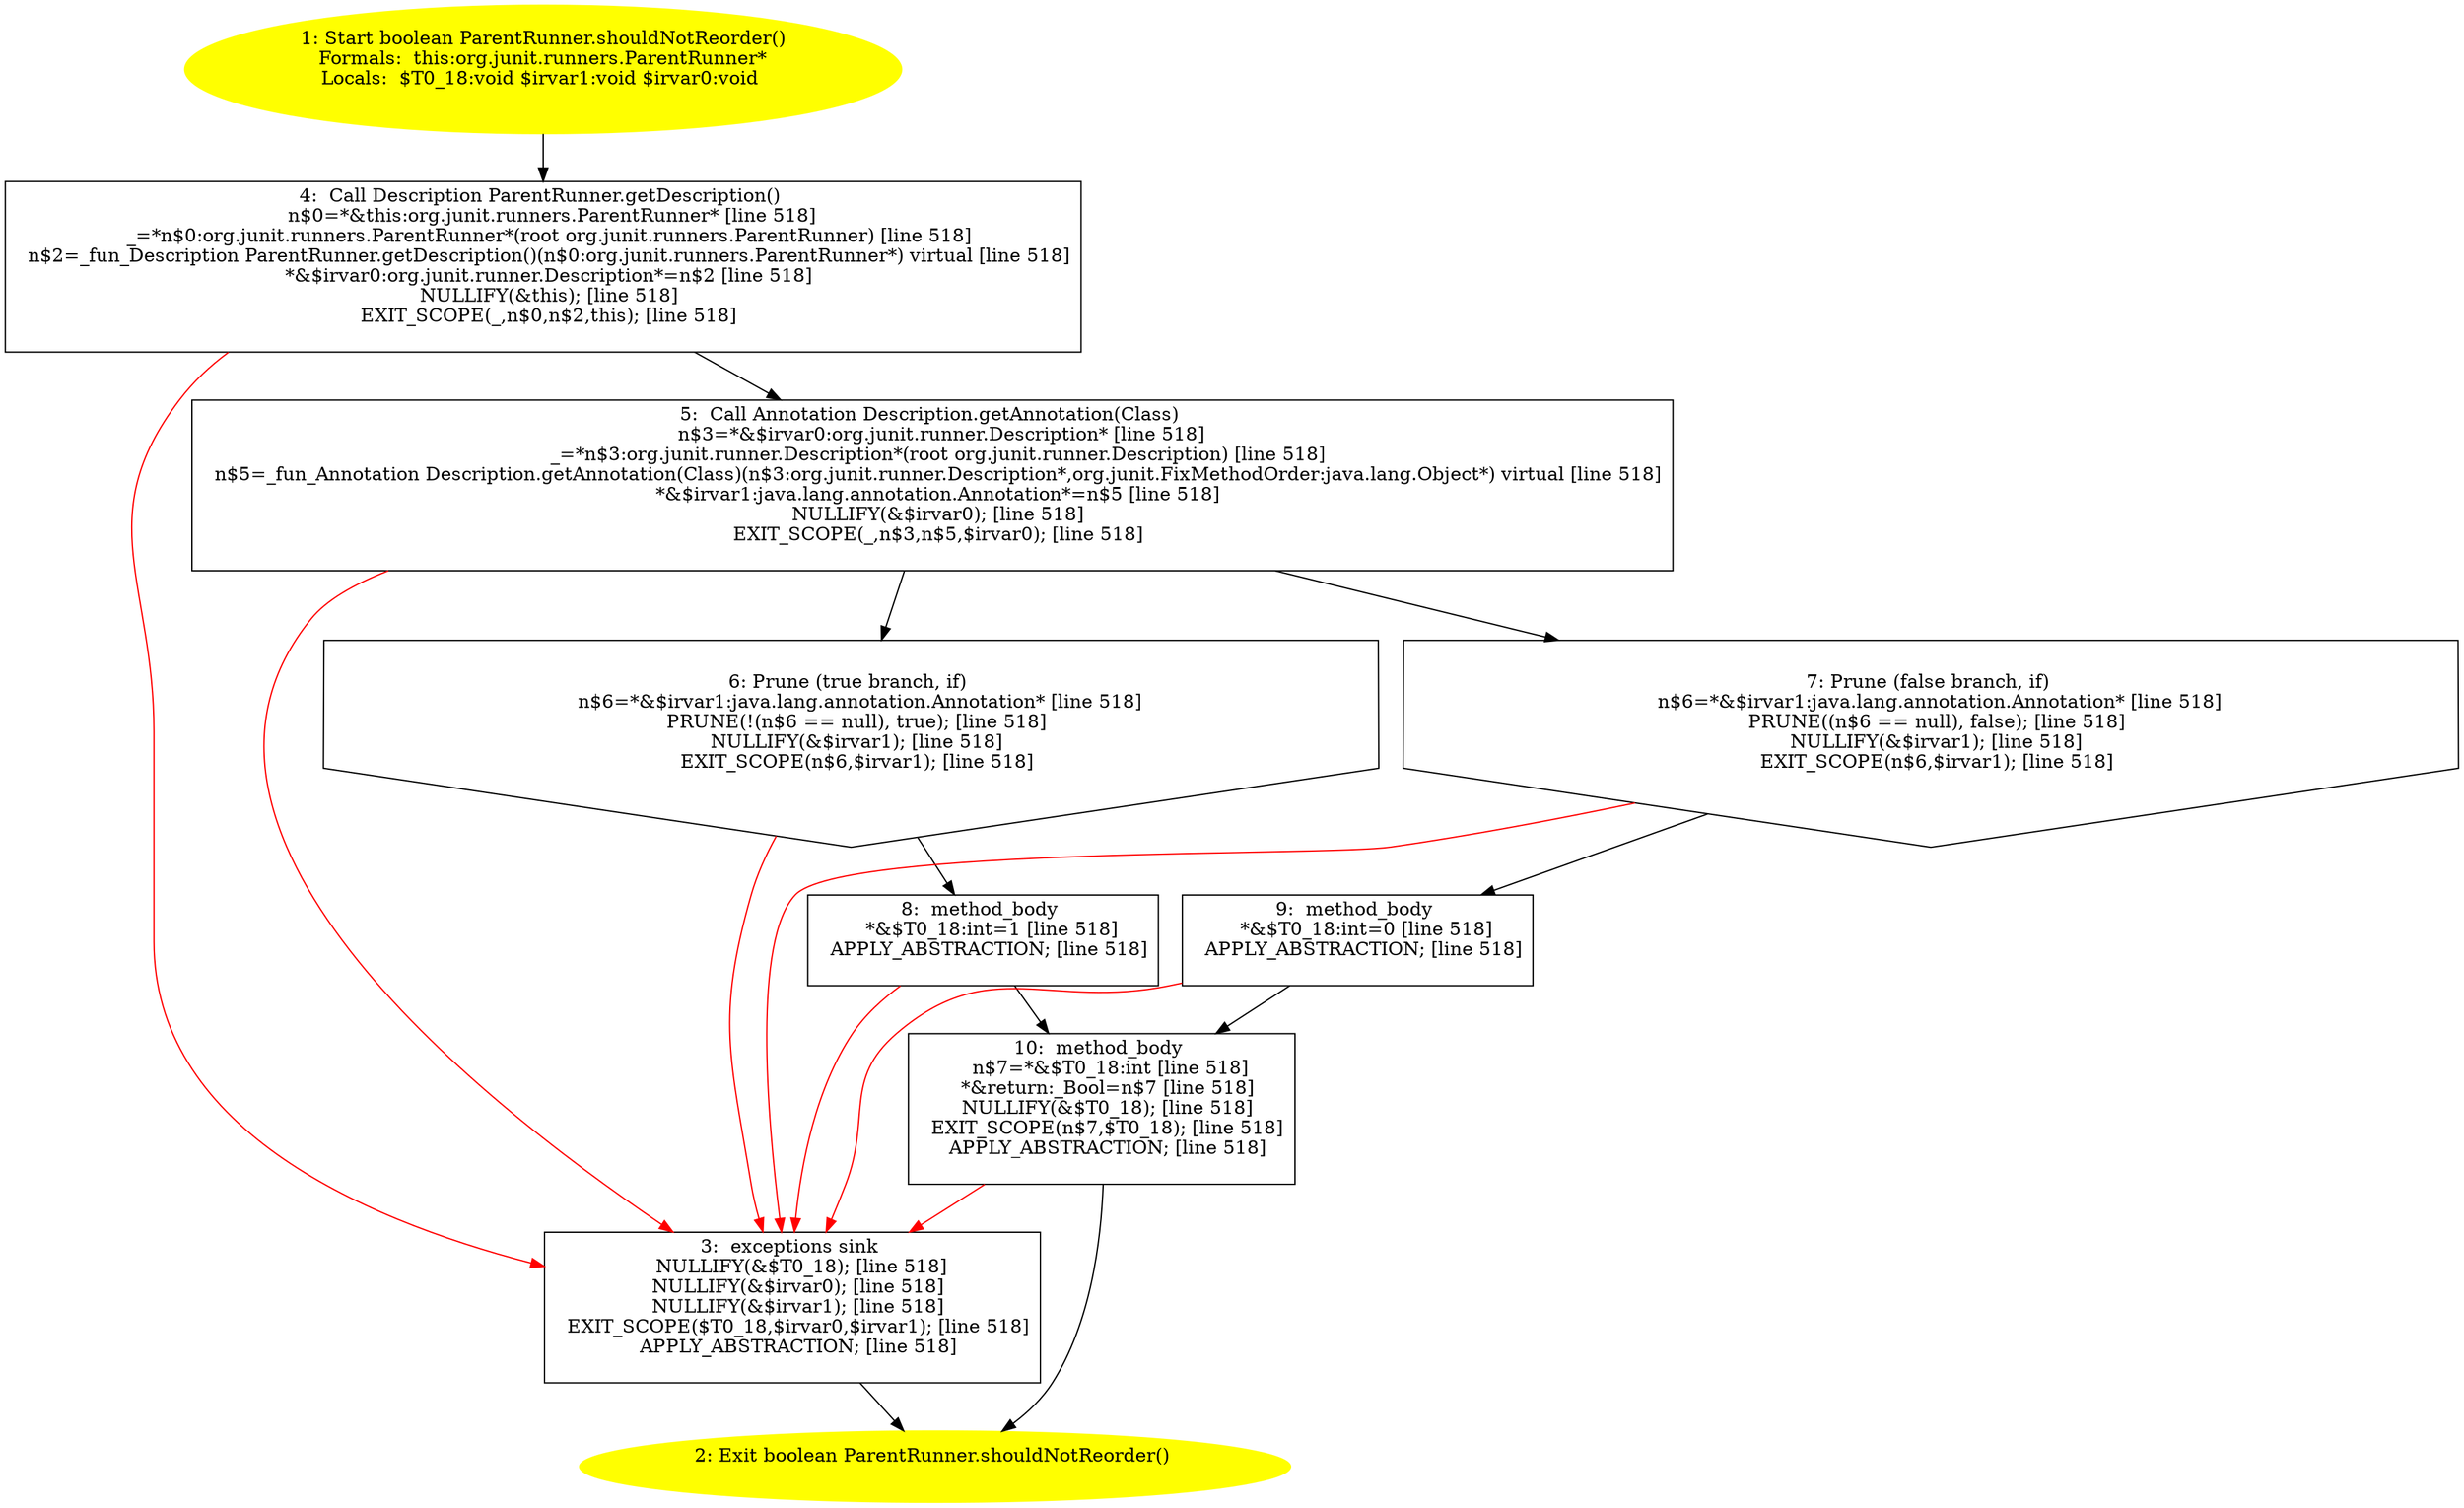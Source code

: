 /* @generated */
digraph cfg {
"org.junit.runners.ParentRunner.shouldNotReorder():boolean.106e88a5072f719781aaa627a1c7e911_1" [label="1: Start boolean ParentRunner.shouldNotReorder()\nFormals:  this:org.junit.runners.ParentRunner*\nLocals:  $T0_18:void $irvar1:void $irvar0:void \n  " color=yellow style=filled]
	

	 "org.junit.runners.ParentRunner.shouldNotReorder():boolean.106e88a5072f719781aaa627a1c7e911_1" -> "org.junit.runners.ParentRunner.shouldNotReorder():boolean.106e88a5072f719781aaa627a1c7e911_4" ;
"org.junit.runners.ParentRunner.shouldNotReorder():boolean.106e88a5072f719781aaa627a1c7e911_2" [label="2: Exit boolean ParentRunner.shouldNotReorder() \n  " color=yellow style=filled]
	

"org.junit.runners.ParentRunner.shouldNotReorder():boolean.106e88a5072f719781aaa627a1c7e911_3" [label="3:  exceptions sink \n   NULLIFY(&$T0_18); [line 518]\n  NULLIFY(&$irvar0); [line 518]\n  NULLIFY(&$irvar1); [line 518]\n  EXIT_SCOPE($T0_18,$irvar0,$irvar1); [line 518]\n  APPLY_ABSTRACTION; [line 518]\n " shape="box"]
	

	 "org.junit.runners.ParentRunner.shouldNotReorder():boolean.106e88a5072f719781aaa627a1c7e911_3" -> "org.junit.runners.ParentRunner.shouldNotReorder():boolean.106e88a5072f719781aaa627a1c7e911_2" ;
"org.junit.runners.ParentRunner.shouldNotReorder():boolean.106e88a5072f719781aaa627a1c7e911_4" [label="4:  Call Description ParentRunner.getDescription() \n   n$0=*&this:org.junit.runners.ParentRunner* [line 518]\n  _=*n$0:org.junit.runners.ParentRunner*(root org.junit.runners.ParentRunner) [line 518]\n  n$2=_fun_Description ParentRunner.getDescription()(n$0:org.junit.runners.ParentRunner*) virtual [line 518]\n  *&$irvar0:org.junit.runner.Description*=n$2 [line 518]\n  NULLIFY(&this); [line 518]\n  EXIT_SCOPE(_,n$0,n$2,this); [line 518]\n " shape="box"]
	

	 "org.junit.runners.ParentRunner.shouldNotReorder():boolean.106e88a5072f719781aaa627a1c7e911_4" -> "org.junit.runners.ParentRunner.shouldNotReorder():boolean.106e88a5072f719781aaa627a1c7e911_5" ;
	 "org.junit.runners.ParentRunner.shouldNotReorder():boolean.106e88a5072f719781aaa627a1c7e911_4" -> "org.junit.runners.ParentRunner.shouldNotReorder():boolean.106e88a5072f719781aaa627a1c7e911_3" [color="red" ];
"org.junit.runners.ParentRunner.shouldNotReorder():boolean.106e88a5072f719781aaa627a1c7e911_5" [label="5:  Call Annotation Description.getAnnotation(Class) \n   n$3=*&$irvar0:org.junit.runner.Description* [line 518]\n  _=*n$3:org.junit.runner.Description*(root org.junit.runner.Description) [line 518]\n  n$5=_fun_Annotation Description.getAnnotation(Class)(n$3:org.junit.runner.Description*,org.junit.FixMethodOrder:java.lang.Object*) virtual [line 518]\n  *&$irvar1:java.lang.annotation.Annotation*=n$5 [line 518]\n  NULLIFY(&$irvar0); [line 518]\n  EXIT_SCOPE(_,n$3,n$5,$irvar0); [line 518]\n " shape="box"]
	

	 "org.junit.runners.ParentRunner.shouldNotReorder():boolean.106e88a5072f719781aaa627a1c7e911_5" -> "org.junit.runners.ParentRunner.shouldNotReorder():boolean.106e88a5072f719781aaa627a1c7e911_6" ;
	 "org.junit.runners.ParentRunner.shouldNotReorder():boolean.106e88a5072f719781aaa627a1c7e911_5" -> "org.junit.runners.ParentRunner.shouldNotReorder():boolean.106e88a5072f719781aaa627a1c7e911_7" ;
	 "org.junit.runners.ParentRunner.shouldNotReorder():boolean.106e88a5072f719781aaa627a1c7e911_5" -> "org.junit.runners.ParentRunner.shouldNotReorder():boolean.106e88a5072f719781aaa627a1c7e911_3" [color="red" ];
"org.junit.runners.ParentRunner.shouldNotReorder():boolean.106e88a5072f719781aaa627a1c7e911_6" [label="6: Prune (true branch, if) \n   n$6=*&$irvar1:java.lang.annotation.Annotation* [line 518]\n  PRUNE(!(n$6 == null), true); [line 518]\n  NULLIFY(&$irvar1); [line 518]\n  EXIT_SCOPE(n$6,$irvar1); [line 518]\n " shape="invhouse"]
	

	 "org.junit.runners.ParentRunner.shouldNotReorder():boolean.106e88a5072f719781aaa627a1c7e911_6" -> "org.junit.runners.ParentRunner.shouldNotReorder():boolean.106e88a5072f719781aaa627a1c7e911_8" ;
	 "org.junit.runners.ParentRunner.shouldNotReorder():boolean.106e88a5072f719781aaa627a1c7e911_6" -> "org.junit.runners.ParentRunner.shouldNotReorder():boolean.106e88a5072f719781aaa627a1c7e911_3" [color="red" ];
"org.junit.runners.ParentRunner.shouldNotReorder():boolean.106e88a5072f719781aaa627a1c7e911_7" [label="7: Prune (false branch, if) \n   n$6=*&$irvar1:java.lang.annotation.Annotation* [line 518]\n  PRUNE((n$6 == null), false); [line 518]\n  NULLIFY(&$irvar1); [line 518]\n  EXIT_SCOPE(n$6,$irvar1); [line 518]\n " shape="invhouse"]
	

	 "org.junit.runners.ParentRunner.shouldNotReorder():boolean.106e88a5072f719781aaa627a1c7e911_7" -> "org.junit.runners.ParentRunner.shouldNotReorder():boolean.106e88a5072f719781aaa627a1c7e911_9" ;
	 "org.junit.runners.ParentRunner.shouldNotReorder():boolean.106e88a5072f719781aaa627a1c7e911_7" -> "org.junit.runners.ParentRunner.shouldNotReorder():boolean.106e88a5072f719781aaa627a1c7e911_3" [color="red" ];
"org.junit.runners.ParentRunner.shouldNotReorder():boolean.106e88a5072f719781aaa627a1c7e911_8" [label="8:  method_body \n   *&$T0_18:int=1 [line 518]\n  APPLY_ABSTRACTION; [line 518]\n " shape="box"]
	

	 "org.junit.runners.ParentRunner.shouldNotReorder():boolean.106e88a5072f719781aaa627a1c7e911_8" -> "org.junit.runners.ParentRunner.shouldNotReorder():boolean.106e88a5072f719781aaa627a1c7e911_10" ;
	 "org.junit.runners.ParentRunner.shouldNotReorder():boolean.106e88a5072f719781aaa627a1c7e911_8" -> "org.junit.runners.ParentRunner.shouldNotReorder():boolean.106e88a5072f719781aaa627a1c7e911_3" [color="red" ];
"org.junit.runners.ParentRunner.shouldNotReorder():boolean.106e88a5072f719781aaa627a1c7e911_9" [label="9:  method_body \n   *&$T0_18:int=0 [line 518]\n  APPLY_ABSTRACTION; [line 518]\n " shape="box"]
	

	 "org.junit.runners.ParentRunner.shouldNotReorder():boolean.106e88a5072f719781aaa627a1c7e911_9" -> "org.junit.runners.ParentRunner.shouldNotReorder():boolean.106e88a5072f719781aaa627a1c7e911_10" ;
	 "org.junit.runners.ParentRunner.shouldNotReorder():boolean.106e88a5072f719781aaa627a1c7e911_9" -> "org.junit.runners.ParentRunner.shouldNotReorder():boolean.106e88a5072f719781aaa627a1c7e911_3" [color="red" ];
"org.junit.runners.ParentRunner.shouldNotReorder():boolean.106e88a5072f719781aaa627a1c7e911_10" [label="10:  method_body \n   n$7=*&$T0_18:int [line 518]\n  *&return:_Bool=n$7 [line 518]\n  NULLIFY(&$T0_18); [line 518]\n  EXIT_SCOPE(n$7,$T0_18); [line 518]\n  APPLY_ABSTRACTION; [line 518]\n " shape="box"]
	

	 "org.junit.runners.ParentRunner.shouldNotReorder():boolean.106e88a5072f719781aaa627a1c7e911_10" -> "org.junit.runners.ParentRunner.shouldNotReorder():boolean.106e88a5072f719781aaa627a1c7e911_2" ;
	 "org.junit.runners.ParentRunner.shouldNotReorder():boolean.106e88a5072f719781aaa627a1c7e911_10" -> "org.junit.runners.ParentRunner.shouldNotReorder():boolean.106e88a5072f719781aaa627a1c7e911_3" [color="red" ];
}
